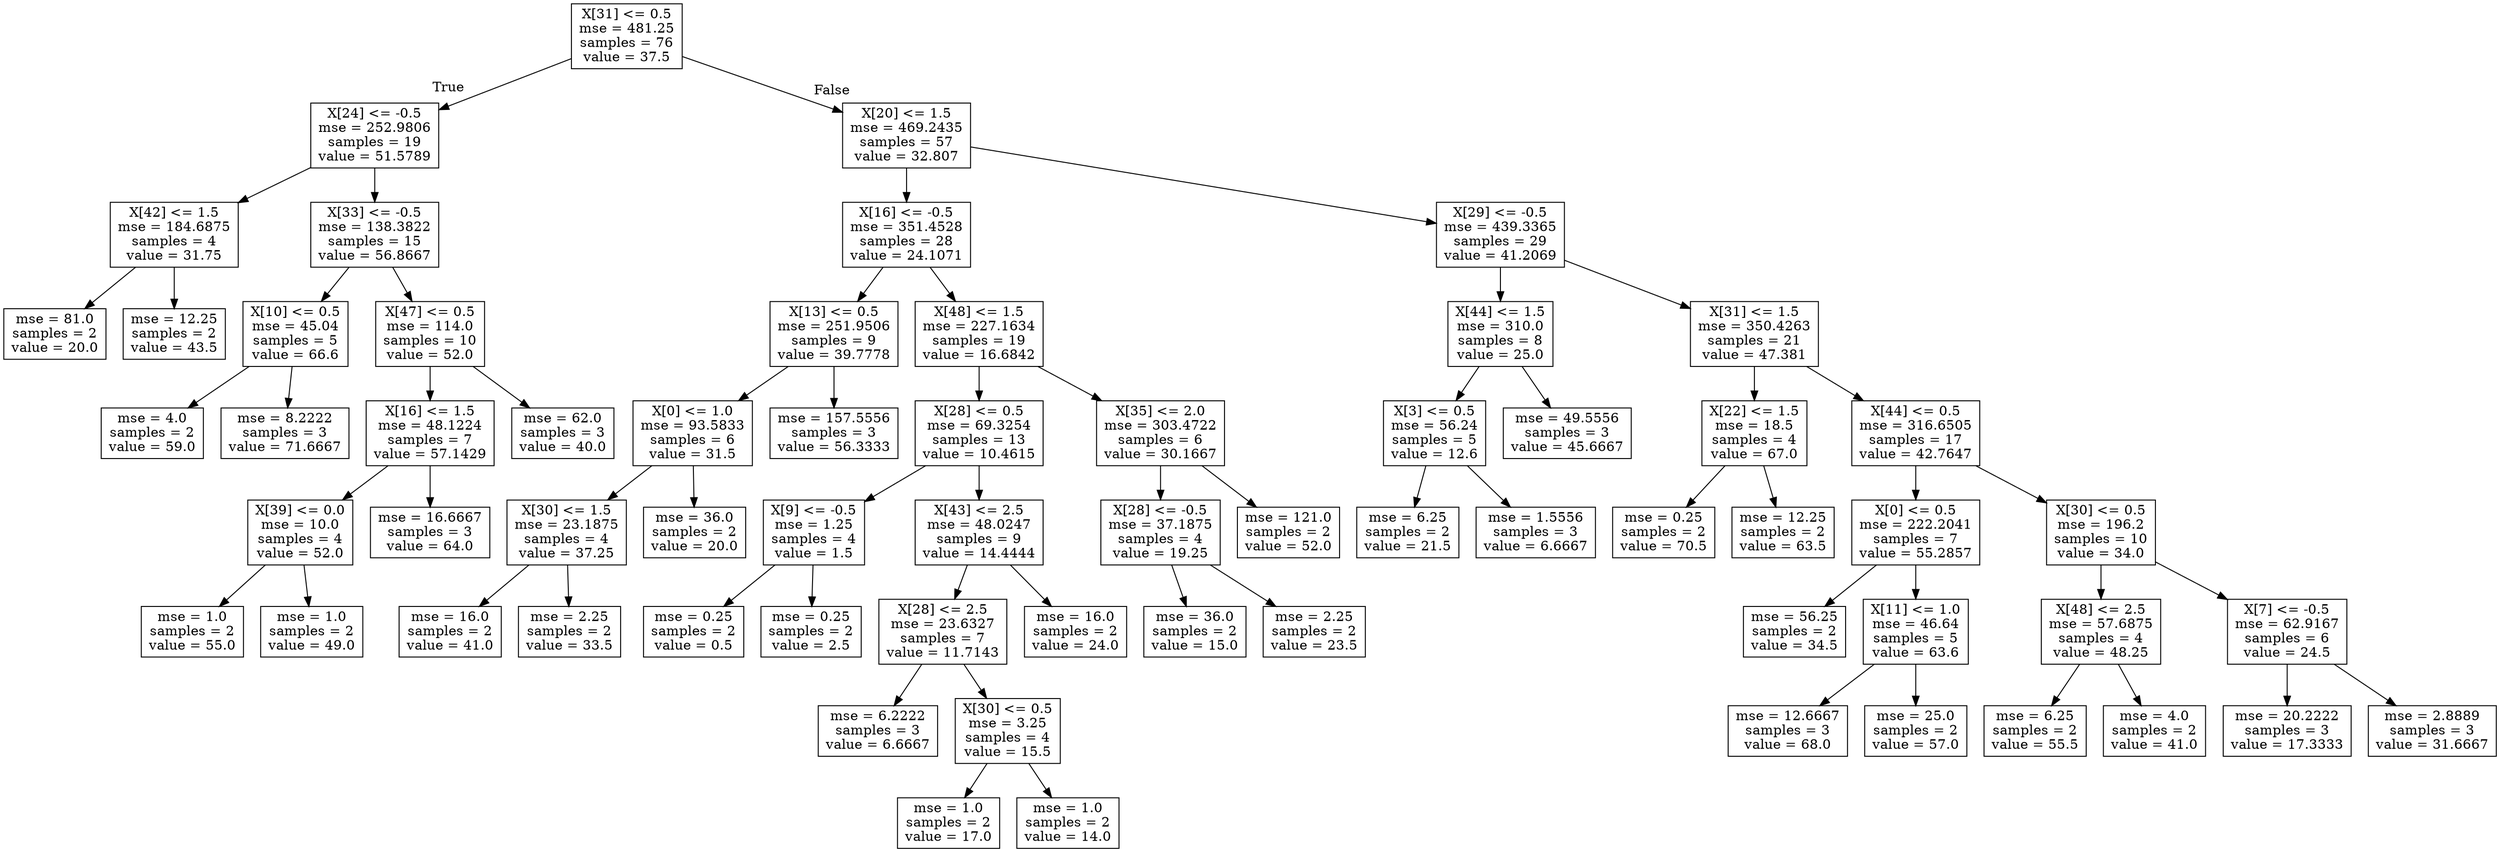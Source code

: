 digraph Tree {
node [shape=box] ;
0 [label="X[31] <= 0.5\nmse = 481.25\nsamples = 76\nvalue = 37.5"] ;
1 [label="X[24] <= -0.5\nmse = 252.9806\nsamples = 19\nvalue = 51.5789"] ;
0 -> 1 [labeldistance=2.5, labelangle=45, headlabel="True"] ;
2 [label="X[42] <= 1.5\nmse = 184.6875\nsamples = 4\nvalue = 31.75"] ;
1 -> 2 ;
3 [label="mse = 81.0\nsamples = 2\nvalue = 20.0"] ;
2 -> 3 ;
4 [label="mse = 12.25\nsamples = 2\nvalue = 43.5"] ;
2 -> 4 ;
5 [label="X[33] <= -0.5\nmse = 138.3822\nsamples = 15\nvalue = 56.8667"] ;
1 -> 5 ;
6 [label="X[10] <= 0.5\nmse = 45.04\nsamples = 5\nvalue = 66.6"] ;
5 -> 6 ;
7 [label="mse = 4.0\nsamples = 2\nvalue = 59.0"] ;
6 -> 7 ;
8 [label="mse = 8.2222\nsamples = 3\nvalue = 71.6667"] ;
6 -> 8 ;
9 [label="X[47] <= 0.5\nmse = 114.0\nsamples = 10\nvalue = 52.0"] ;
5 -> 9 ;
10 [label="X[16] <= 1.5\nmse = 48.1224\nsamples = 7\nvalue = 57.1429"] ;
9 -> 10 ;
11 [label="X[39] <= 0.0\nmse = 10.0\nsamples = 4\nvalue = 52.0"] ;
10 -> 11 ;
12 [label="mse = 1.0\nsamples = 2\nvalue = 55.0"] ;
11 -> 12 ;
13 [label="mse = 1.0\nsamples = 2\nvalue = 49.0"] ;
11 -> 13 ;
14 [label="mse = 16.6667\nsamples = 3\nvalue = 64.0"] ;
10 -> 14 ;
15 [label="mse = 62.0\nsamples = 3\nvalue = 40.0"] ;
9 -> 15 ;
16 [label="X[20] <= 1.5\nmse = 469.2435\nsamples = 57\nvalue = 32.807"] ;
0 -> 16 [labeldistance=2.5, labelangle=-45, headlabel="False"] ;
17 [label="X[16] <= -0.5\nmse = 351.4528\nsamples = 28\nvalue = 24.1071"] ;
16 -> 17 ;
18 [label="X[13] <= 0.5\nmse = 251.9506\nsamples = 9\nvalue = 39.7778"] ;
17 -> 18 ;
19 [label="X[0] <= 1.0\nmse = 93.5833\nsamples = 6\nvalue = 31.5"] ;
18 -> 19 ;
20 [label="X[30] <= 1.5\nmse = 23.1875\nsamples = 4\nvalue = 37.25"] ;
19 -> 20 ;
21 [label="mse = 16.0\nsamples = 2\nvalue = 41.0"] ;
20 -> 21 ;
22 [label="mse = 2.25\nsamples = 2\nvalue = 33.5"] ;
20 -> 22 ;
23 [label="mse = 36.0\nsamples = 2\nvalue = 20.0"] ;
19 -> 23 ;
24 [label="mse = 157.5556\nsamples = 3\nvalue = 56.3333"] ;
18 -> 24 ;
25 [label="X[48] <= 1.5\nmse = 227.1634\nsamples = 19\nvalue = 16.6842"] ;
17 -> 25 ;
26 [label="X[28] <= 0.5\nmse = 69.3254\nsamples = 13\nvalue = 10.4615"] ;
25 -> 26 ;
27 [label="X[9] <= -0.5\nmse = 1.25\nsamples = 4\nvalue = 1.5"] ;
26 -> 27 ;
28 [label="mse = 0.25\nsamples = 2\nvalue = 0.5"] ;
27 -> 28 ;
29 [label="mse = 0.25\nsamples = 2\nvalue = 2.5"] ;
27 -> 29 ;
30 [label="X[43] <= 2.5\nmse = 48.0247\nsamples = 9\nvalue = 14.4444"] ;
26 -> 30 ;
31 [label="X[28] <= 2.5\nmse = 23.6327\nsamples = 7\nvalue = 11.7143"] ;
30 -> 31 ;
32 [label="mse = 6.2222\nsamples = 3\nvalue = 6.6667"] ;
31 -> 32 ;
33 [label="X[30] <= 0.5\nmse = 3.25\nsamples = 4\nvalue = 15.5"] ;
31 -> 33 ;
34 [label="mse = 1.0\nsamples = 2\nvalue = 17.0"] ;
33 -> 34 ;
35 [label="mse = 1.0\nsamples = 2\nvalue = 14.0"] ;
33 -> 35 ;
36 [label="mse = 16.0\nsamples = 2\nvalue = 24.0"] ;
30 -> 36 ;
37 [label="X[35] <= 2.0\nmse = 303.4722\nsamples = 6\nvalue = 30.1667"] ;
25 -> 37 ;
38 [label="X[28] <= -0.5\nmse = 37.1875\nsamples = 4\nvalue = 19.25"] ;
37 -> 38 ;
39 [label="mse = 36.0\nsamples = 2\nvalue = 15.0"] ;
38 -> 39 ;
40 [label="mse = 2.25\nsamples = 2\nvalue = 23.5"] ;
38 -> 40 ;
41 [label="mse = 121.0\nsamples = 2\nvalue = 52.0"] ;
37 -> 41 ;
42 [label="X[29] <= -0.5\nmse = 439.3365\nsamples = 29\nvalue = 41.2069"] ;
16 -> 42 ;
43 [label="X[44] <= 1.5\nmse = 310.0\nsamples = 8\nvalue = 25.0"] ;
42 -> 43 ;
44 [label="X[3] <= 0.5\nmse = 56.24\nsamples = 5\nvalue = 12.6"] ;
43 -> 44 ;
45 [label="mse = 6.25\nsamples = 2\nvalue = 21.5"] ;
44 -> 45 ;
46 [label="mse = 1.5556\nsamples = 3\nvalue = 6.6667"] ;
44 -> 46 ;
47 [label="mse = 49.5556\nsamples = 3\nvalue = 45.6667"] ;
43 -> 47 ;
48 [label="X[31] <= 1.5\nmse = 350.4263\nsamples = 21\nvalue = 47.381"] ;
42 -> 48 ;
49 [label="X[22] <= 1.5\nmse = 18.5\nsamples = 4\nvalue = 67.0"] ;
48 -> 49 ;
50 [label="mse = 0.25\nsamples = 2\nvalue = 70.5"] ;
49 -> 50 ;
51 [label="mse = 12.25\nsamples = 2\nvalue = 63.5"] ;
49 -> 51 ;
52 [label="X[44] <= 0.5\nmse = 316.6505\nsamples = 17\nvalue = 42.7647"] ;
48 -> 52 ;
53 [label="X[0] <= 0.5\nmse = 222.2041\nsamples = 7\nvalue = 55.2857"] ;
52 -> 53 ;
54 [label="mse = 56.25\nsamples = 2\nvalue = 34.5"] ;
53 -> 54 ;
55 [label="X[11] <= 1.0\nmse = 46.64\nsamples = 5\nvalue = 63.6"] ;
53 -> 55 ;
56 [label="mse = 12.6667\nsamples = 3\nvalue = 68.0"] ;
55 -> 56 ;
57 [label="mse = 25.0\nsamples = 2\nvalue = 57.0"] ;
55 -> 57 ;
58 [label="X[30] <= 0.5\nmse = 196.2\nsamples = 10\nvalue = 34.0"] ;
52 -> 58 ;
59 [label="X[48] <= 2.5\nmse = 57.6875\nsamples = 4\nvalue = 48.25"] ;
58 -> 59 ;
60 [label="mse = 6.25\nsamples = 2\nvalue = 55.5"] ;
59 -> 60 ;
61 [label="mse = 4.0\nsamples = 2\nvalue = 41.0"] ;
59 -> 61 ;
62 [label="X[7] <= -0.5\nmse = 62.9167\nsamples = 6\nvalue = 24.5"] ;
58 -> 62 ;
63 [label="mse = 20.2222\nsamples = 3\nvalue = 17.3333"] ;
62 -> 63 ;
64 [label="mse = 2.8889\nsamples = 3\nvalue = 31.6667"] ;
62 -> 64 ;
}